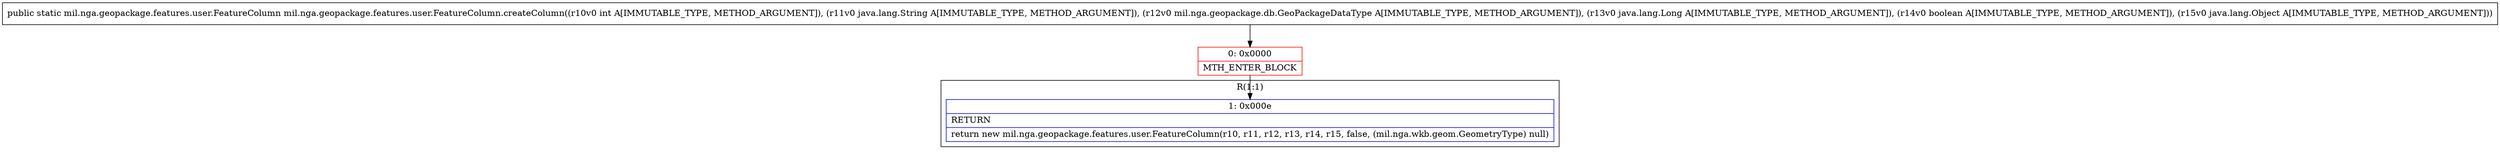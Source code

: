 digraph "CFG formil.nga.geopackage.features.user.FeatureColumn.createColumn(ILjava\/lang\/String;Lmil\/nga\/geopackage\/db\/GeoPackageDataType;Ljava\/lang\/Long;ZLjava\/lang\/Object;)Lmil\/nga\/geopackage\/features\/user\/FeatureColumn;" {
subgraph cluster_Region_1481825762 {
label = "R(1:1)";
node [shape=record,color=blue];
Node_1 [shape=record,label="{1\:\ 0x000e|RETURN\l|return new mil.nga.geopackage.features.user.FeatureColumn(r10, r11, r12, r13, r14, r15, false, (mil.nga.wkb.geom.GeometryType) null)\l}"];
}
Node_0 [shape=record,color=red,label="{0\:\ 0x0000|MTH_ENTER_BLOCK\l}"];
MethodNode[shape=record,label="{public static mil.nga.geopackage.features.user.FeatureColumn mil.nga.geopackage.features.user.FeatureColumn.createColumn((r10v0 int A[IMMUTABLE_TYPE, METHOD_ARGUMENT]), (r11v0 java.lang.String A[IMMUTABLE_TYPE, METHOD_ARGUMENT]), (r12v0 mil.nga.geopackage.db.GeoPackageDataType A[IMMUTABLE_TYPE, METHOD_ARGUMENT]), (r13v0 java.lang.Long A[IMMUTABLE_TYPE, METHOD_ARGUMENT]), (r14v0 boolean A[IMMUTABLE_TYPE, METHOD_ARGUMENT]), (r15v0 java.lang.Object A[IMMUTABLE_TYPE, METHOD_ARGUMENT])) }"];
MethodNode -> Node_0;
Node_0 -> Node_1;
}

